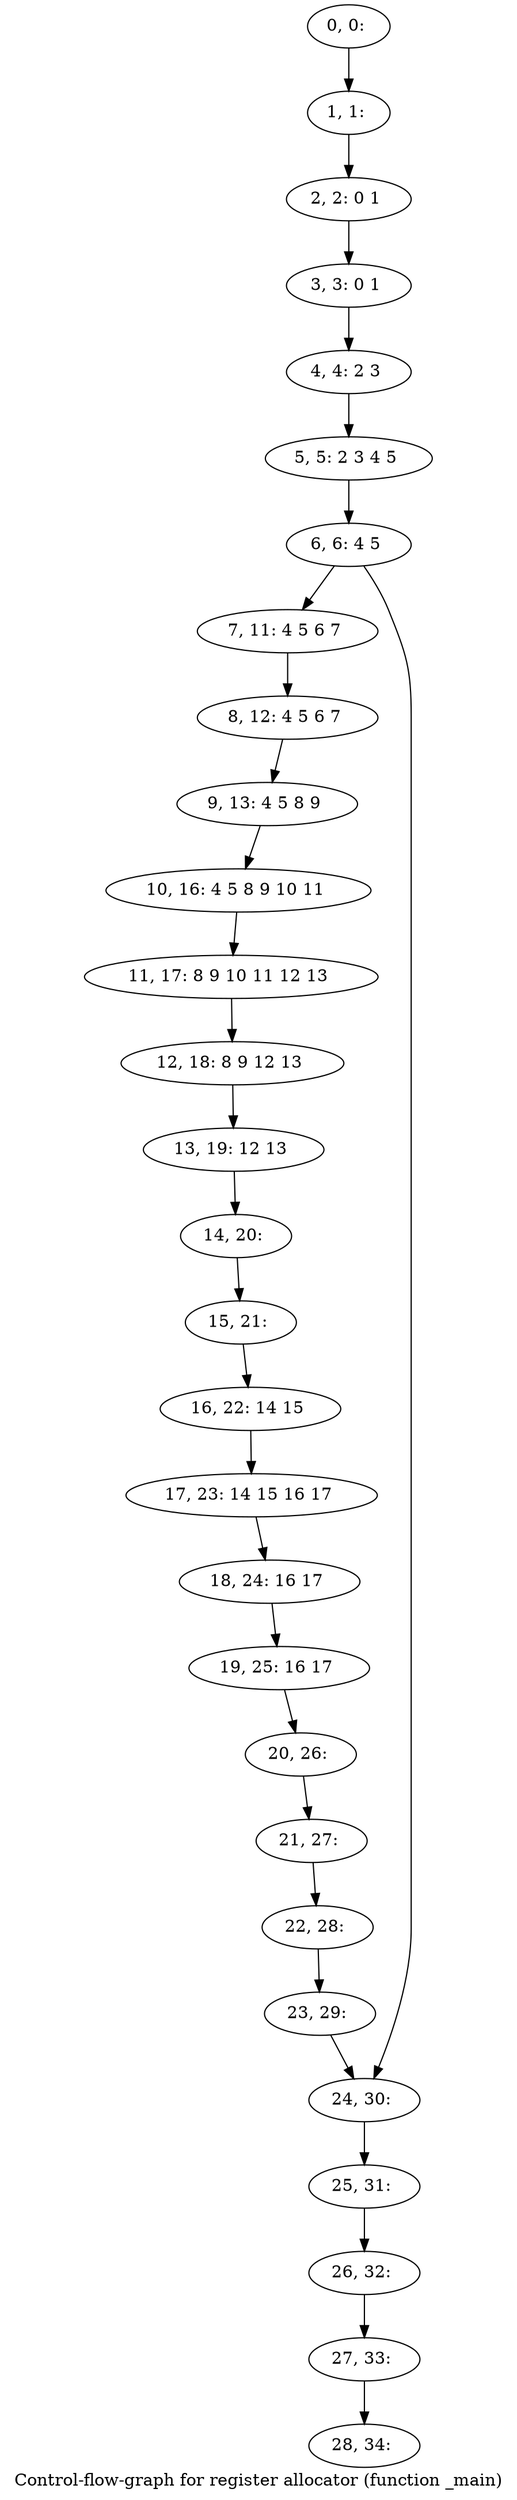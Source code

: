 digraph G {
graph [label="Control-flow-graph for register allocator (function _main)"]
0[label="0, 0: "];
1[label="1, 1: "];
2[label="2, 2: 0 1 "];
3[label="3, 3: 0 1 "];
4[label="4, 4: 2 3 "];
5[label="5, 5: 2 3 4 5 "];
6[label="6, 6: 4 5 "];
7[label="7, 11: 4 5 6 7 "];
8[label="8, 12: 4 5 6 7 "];
9[label="9, 13: 4 5 8 9 "];
10[label="10, 16: 4 5 8 9 10 11 "];
11[label="11, 17: 8 9 10 11 12 13 "];
12[label="12, 18: 8 9 12 13 "];
13[label="13, 19: 12 13 "];
14[label="14, 20: "];
15[label="15, 21: "];
16[label="16, 22: 14 15 "];
17[label="17, 23: 14 15 16 17 "];
18[label="18, 24: 16 17 "];
19[label="19, 25: 16 17 "];
20[label="20, 26: "];
21[label="21, 27: "];
22[label="22, 28: "];
23[label="23, 29: "];
24[label="24, 30: "];
25[label="25, 31: "];
26[label="26, 32: "];
27[label="27, 33: "];
28[label="28, 34: "];
0->1 ;
1->2 ;
2->3 ;
3->4 ;
4->5 ;
5->6 ;
6->7 ;
6->24 ;
7->8 ;
8->9 ;
9->10 ;
10->11 ;
11->12 ;
12->13 ;
13->14 ;
14->15 ;
15->16 ;
16->17 ;
17->18 ;
18->19 ;
19->20 ;
20->21 ;
21->22 ;
22->23 ;
23->24 ;
24->25 ;
25->26 ;
26->27 ;
27->28 ;
}
